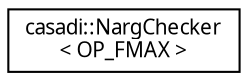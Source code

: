 digraph "Graphical Class Hierarchy"
{
  edge [fontname="FreeSans.ttf",fontsize="10",labelfontname="FreeSans.ttf",labelfontsize="10"];
  node [fontname="FreeSans.ttf",fontsize="10",shape=record];
  rankdir="LR";
  Node1 [label="casadi::NargChecker\l\< OP_FMAX \>",height=0.2,width=0.4,color="black", fillcolor="white", style="filled",URL="$d6/d5b/structcasadi_1_1NargChecker_3_01OP__FMAX_01_4.html"];
}
